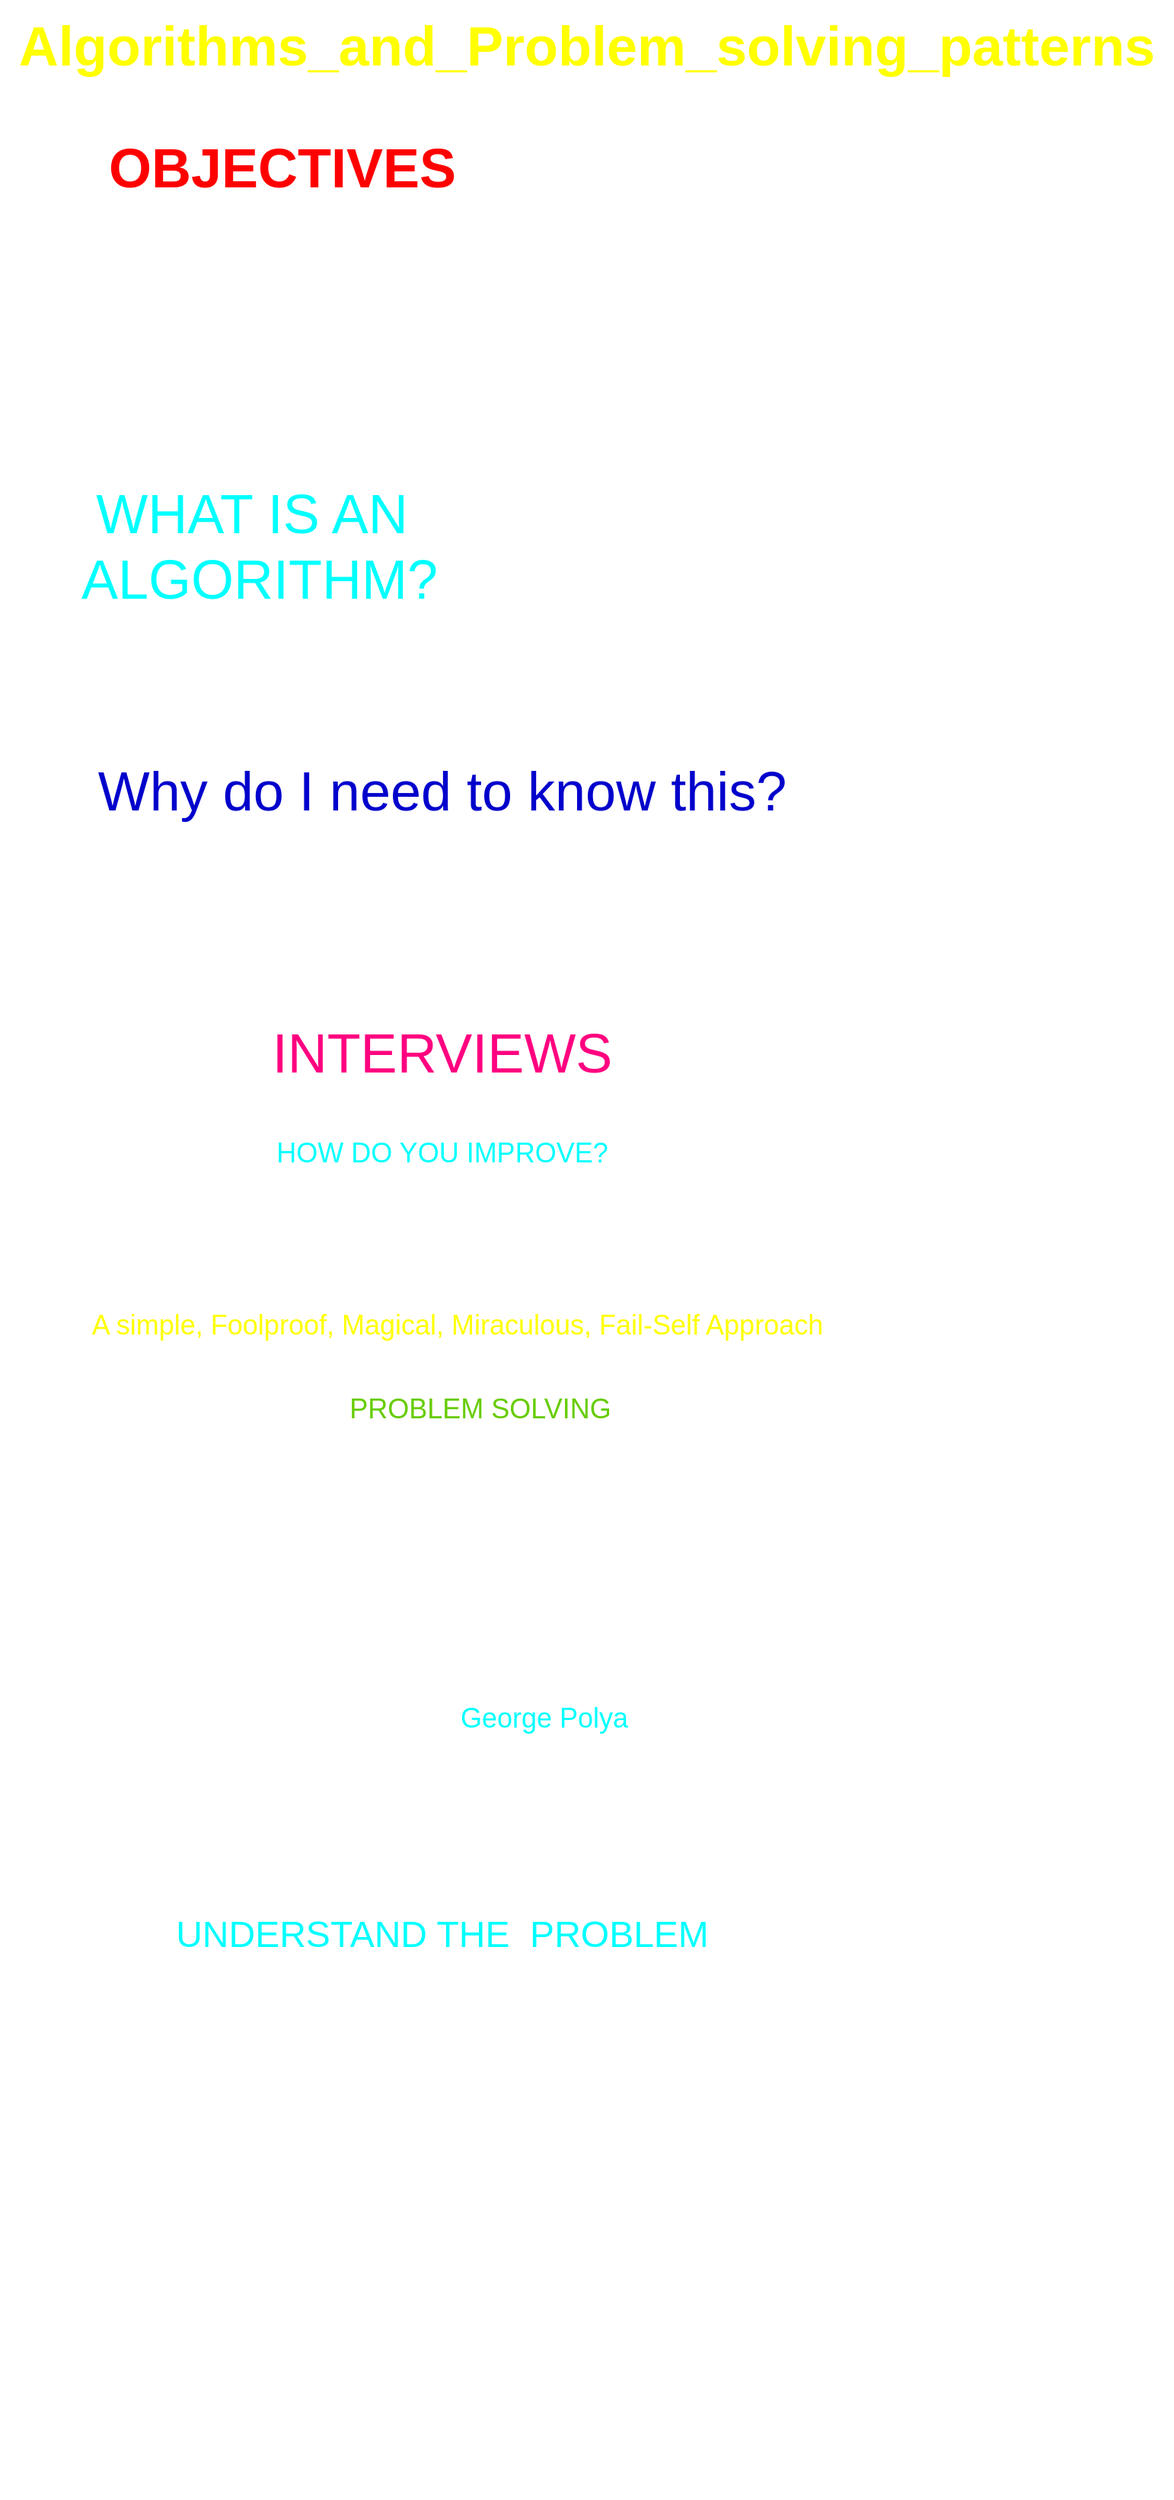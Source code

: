 <mxfile>
    <diagram id="SgA_qAOusEtsAZYRhVHF" name="Page-1">
        <mxGraphModel dx="849" dy="815" grid="1" gridSize="10" guides="1" tooltips="1" connect="1" arrows="1" fold="1" page="1" pageScale="1" pageWidth="850" pageHeight="1100" math="0" shadow="0">
            <root>
                <mxCell id="0"/>
                <mxCell id="1" parent="0"/>
                <mxCell id="2" value="&lt;font color=&quot;#ffff00&quot; style=&quot;font-size: 36px;&quot;&gt;&lt;b style=&quot;&quot;&gt;Algorithms_and_Problem_solving_patterns&lt;/b&gt;&lt;/font&gt;" style="text;html=1;align=center;verticalAlign=middle;resizable=0;points=[];autosize=1;strokeColor=none;fillColor=none;" vertex="1" parent="1">
                    <mxGeometry x="50" y="30" width="770" height="60" as="geometry"/>
                </mxCell>
                <mxCell id="3" value="&lt;font color=&quot;#ff0000&quot;&gt;&lt;b&gt;OBJECTIVES&lt;/b&gt;&lt;/font&gt;" style="text;html=1;align=center;verticalAlign=middle;resizable=0;points=[];autosize=1;strokeColor=none;fillColor=none;fontSize=36;fontColor=#FFFF00;" vertex="1" parent="1">
                    <mxGeometry x="110" y="110" width="250" height="60" as="geometry"/>
                </mxCell>
                <mxCell id="4" value="&lt;div style=&quot;text-align: left;&quot;&gt;&lt;span style=&quot;font-size: 18px; color: rgb(255, 255, 255); background-color: initial;&quot;&gt;--&amp;gt; Define what an algoriithm is&amp;nbsp;&lt;/span&gt;&lt;/div&gt;&lt;font style=&quot;font-size: 18px;&quot; color=&quot;#ffffff&quot;&gt;&lt;div style=&quot;text-align: left;&quot;&gt;&lt;span style=&quot;background-color: initial;&quot;&gt;--&amp;gt; Devise a plan to solve algorithms&lt;/span&gt;&lt;/div&gt;&lt;div style=&quot;text-align: left;&quot;&gt;&lt;span style=&quot;background-color: initial;&quot;&gt;--&amp;gt; Compare and contrast problem solving&lt;/span&gt;&lt;/div&gt;&lt;div style=&quot;text-align: left;&quot;&gt;&lt;span style=&quot;background-color: initial;&quot;&gt;patters including frequency counters, two&lt;/span&gt;&lt;/div&gt;&lt;div style=&quot;text-align: left;&quot;&gt;&lt;span style=&quot;background-color: initial;&quot;&gt;pointer problems and divide and conquer&lt;/span&gt;&lt;/div&gt;&lt;/font&gt;" style="text;html=1;align=center;verticalAlign=middle;resizable=0;points=[];autosize=1;strokeColor=none;fillColor=none;fontSize=36;fontColor=#FF0000;" vertex="1" parent="1">
                    <mxGeometry x="80" y="160" width="360" height="140" as="geometry"/>
                </mxCell>
                <mxCell id="5" value="&lt;font style=&quot;color: rgb(0, 255, 255); font-size: 36px;&quot;&gt;WHAT IS AN&amp;nbsp;&lt;br&gt;ALGORITHM?&lt;br&gt;&lt;/font&gt;A process or set of steps to&amp;nbsp;&lt;br&gt;accomplsh a certain task." style="text;html=1;align=center;verticalAlign=middle;resizable=0;points=[];autosize=1;strokeColor=none;fillColor=none;fontSize=18;fontColor=#FFFFFF;" vertex="1" parent="1">
                    <mxGeometry x="90" y="340" width="260" height="140" as="geometry"/>
                </mxCell>
                <mxCell id="6" value="&lt;font color=&quot;#0000cc&quot;&gt;Why do I need to know this?&lt;/font&gt;&lt;br&gt;&lt;font style=&quot;font-size: 18px;&quot;&gt;Almost everything that you do in programming involves&lt;br&gt;&lt;/font&gt;&lt;font style=&quot;font-size: 18px;&quot;&gt;some kind of algorithm!&lt;br&gt;&lt;/font&gt;&lt;font size=&quot;3&quot;&gt;It's&amp;nbsp; tha foundation for being a successful problem solving and developer Also..&lt;br&gt;&lt;/font&gt;&lt;font color=&quot;#ff0080&quot;&gt;INTERVIEWS&lt;/font&gt;" style="text;html=1;align=center;verticalAlign=middle;resizable=0;points=[];autosize=1;strokeColor=none;fillColor=none;fontSize=36;fontColor=#FFFFFF;" vertex="1" parent="1">
                    <mxGeometry x="50" y="520" width="580" height="230" as="geometry"/>
                </mxCell>
                <mxCell id="7" value="&lt;font color=&quot;#00ffff&quot;&gt;HOW DO YOU IMPROVE?&lt;/font&gt;&lt;br&gt;&lt;div style=&quot;text-align: left;&quot;&gt;&lt;br&gt;&lt;/div&gt;&lt;font color=&quot;#ffffff&quot;&gt;&lt;div style=&quot;text-align: left;&quot;&gt;&lt;span style=&quot;background-color: initial;&quot;&gt;1. Devise a plan for solving problems.&lt;/span&gt;&lt;/div&gt;&lt;div style=&quot;text-align: left;&quot;&gt;&lt;span style=&quot;background-color: initial;&quot;&gt;2. Master common problem solving patterns&lt;/span&gt;&lt;/div&gt;&lt;/font&gt;" style="text;html=1;align=center;verticalAlign=middle;resizable=0;points=[];autosize=1;strokeColor=none;fillColor=none;fontSize=18;fontColor=#FF0080;" vertex="1" parent="1">
                    <mxGeometry x="155" y="770" width="370" height="100" as="geometry"/>
                </mxCell>
                <mxCell id="8" value="&lt;font color=&quot;#ffff00&quot;&gt;A simple, Foolproof, Magical, Miraculous, Fail-Self Approach&lt;/font&gt;" style="text;html=1;align=center;verticalAlign=middle;resizable=0;points=[];autosize=1;strokeColor=none;fillColor=none;fontSize=18;fontColor=#FFFFFF;" vertex="1" parent="1">
                    <mxGeometry x="100" y="880" width="500" height="40" as="geometry"/>
                </mxCell>
                <mxCell id="9" value="&lt;font color=&quot;#66cc00&quot;&gt;PROBLEM SOLVING&lt;/font&gt;&lt;br&gt;&lt;font color=&quot;#ffffff&quot;&gt;&lt;br&gt;&lt;div style=&quot;text-align: left;&quot;&gt;&lt;span style=&quot;background-color: initial;&quot;&gt;--&amp;gt; Understand the problem&lt;/span&gt;&lt;/div&gt;&lt;div style=&quot;text-align: left;&quot;&gt;&lt;span style=&quot;background-color: initial;&quot;&gt;--&amp;gt; Explore Concrete Examples&lt;/span&gt;&lt;/div&gt;&lt;div style=&quot;text-align: left;&quot;&gt;&lt;span style=&quot;background-color: initial;&quot;&gt;--&amp;gt; Break it Down&lt;/span&gt;&lt;/div&gt;&lt;div style=&quot;text-align: left;&quot;&gt;&lt;span style=&quot;background-color: initial;&quot;&gt;--&amp;gt; Solve/Simplify&lt;/span&gt;&lt;/div&gt;&lt;div style=&quot;text-align: left;&quot;&gt;&lt;span style=&quot;background-color: initial;&quot;&gt;--&amp;gt; Look back and Refactor&lt;/span&gt;&lt;/div&gt;&lt;/font&gt;" style="text;html=1;align=center;verticalAlign=middle;resizable=0;points=[];autosize=1;strokeColor=none;fillColor=none;fontSize=18;fontColor=#FFFF00;" vertex="1" parent="1">
                    <mxGeometry x="230" y="940" width="270" height="160" as="geometry"/>
                </mxCell>
                <mxCell id="10" value="Note: many of these strategies are&lt;br&gt;adapted from &lt;font color=&quot;#00ffff&quot;&gt;George Polya&lt;/font&gt;, whose&amp;nbsp;&lt;br&gt;book How to solve It is a great&amp;nbsp;&lt;br&gt;reesource for anyone who wants to&amp;nbsp;&lt;br&gt;become a beeter problem solver" style="text;html=1;align=center;verticalAlign=middle;resizable=0;points=[];autosize=1;strokeColor=none;fillColor=none;fontSize=18;fontColor=#FFFFFF;" vertex="1" parent="1">
                    <mxGeometry x="230" y="1120" width="310" height="120" as="geometry"/>
                </mxCell>
                <mxCell id="11" value="&lt;font style=&quot;font-size: 24px;&quot;&gt;UNDERSTAND THE&amp;nbsp; PROBLEM&lt;/font&gt;" style="text;html=1;align=center;verticalAlign=middle;resizable=0;points=[];autosize=1;strokeColor=none;fillColor=none;fontSize=18;fontColor=#00FFFF;" vertex="1" parent="1">
                    <mxGeometry x="155" y="1280" width="370" height="40" as="geometry"/>
                </mxCell>
                <mxCell id="12" value="&lt;div style=&quot;text-align: left;&quot;&gt;&lt;span style=&quot;color: rgb(255, 255, 255); background-color: initial;&quot;&gt;1. Can i restate the problem in my own words?&lt;/span&gt;&lt;/div&gt;&lt;font color=&quot;#ffffff&quot;&gt;&lt;div style=&quot;text-align: left;&quot;&gt;&lt;span style=&quot;background-color: initial;&quot;&gt;2. What are the input that go into the problem?&lt;/span&gt;&lt;/div&gt;&lt;div style=&quot;text-align: left;&quot;&gt;&lt;span style=&quot;background-color: initial;&quot;&gt;3. what are outputs that should come from the&amp;nbsp;&lt;/span&gt;&lt;/div&gt;&lt;span style=&quot;white-space: pre;&quot;&gt;&lt;div style=&quot;text-align: left;&quot;&gt;&lt;span style=&quot;background-color: initial;&quot;&gt;&#9;&lt;/span&gt;&lt;span style=&quot;background-color: initial; white-space-collapse: collapse;&quot;&gt;solution to the problem?&lt;/span&gt;&lt;/div&gt;&lt;/span&gt;&lt;div style=&quot;text-align: left;&quot;&gt;&lt;span style=&quot;background-color: initial;&quot;&gt;4. Can the outputs be determined from the inputs? In&amp;nbsp;&lt;/span&gt;&lt;/div&gt;&lt;span style=&quot;white-space: pre;&quot;&gt;&lt;div style=&quot;text-align: left;&quot;&gt;&lt;span style=&quot;background-color: initial;&quot;&gt;&#9;&lt;/span&gt;&lt;span style=&quot;background-color: initial; white-space-collapse: collapse;&quot;&gt;other words, do I have enough information to solve the&amp;nbsp;&lt;/span&gt;&lt;/div&gt;&lt;/span&gt;&lt;span style=&quot;white-space: pre;&quot;&gt;&lt;div style=&quot;text-align: left;&quot;&gt;&lt;span style=&quot;background-color: initial;&quot;&gt;&#9;&lt;/span&gt;&lt;span style=&quot;background-color: initial; white-space-collapse: collapse;&quot;&gt;problem? (You may not be able to answer this question&lt;/span&gt;&lt;/div&gt;&lt;/span&gt;&lt;span style=&quot;white-space: pre;&quot;&gt;&lt;div style=&quot;text-align: left;&quot;&gt;&lt;span style=&quot;background-color: initial;&quot;&gt;&#9;&lt;/span&gt;&lt;span style=&quot;background-color: initial; white-space-collapse: collapse;&quot;&gt;until&amp;nbsp; you set about solving the problem. That's okay; it's&lt;/span&gt;&lt;/div&gt;&lt;/span&gt;&lt;span style=&quot;white-space: pre;&quot;&gt;&lt;div style=&quot;text-align: left;&quot;&gt;&lt;span style=&quot;background-color: initial;&quot;&gt;&#9;&lt;/span&gt;&lt;span style=&quot;background-color: initial; white-space-collapse: collapse;&quot;&gt;still worth considering the question at this early stage.)&lt;/span&gt;&lt;/div&gt;&lt;/span&gt;&lt;div style=&quot;text-align: left;&quot;&gt;&lt;span style=&quot;background-color: initial;&quot;&gt;5. How should II&amp;nbsp; lable the&amp;nbsp; important pieces of data that are&amp;nbsp;&lt;/span&gt;&lt;/div&gt;&lt;span style=&quot;white-space: pre;&quot;&gt;&lt;div style=&quot;text-align: left;&quot;&gt;&lt;span style=&quot;background-color: initial;&quot;&gt;&#9;&lt;/span&gt;&lt;span style=&quot;background-color: initial; white-space-collapse: collapse;&quot;&gt;a part of the problem?&lt;/span&gt;&lt;/div&gt;&lt;/span&gt;&lt;/font&gt;" style="text;html=1;align=center;verticalAlign=middle;resizable=0;points=[];autosize=1;strokeColor=none;fillColor=none;fontSize=24;fontColor=#00FFFF;" vertex="1" parent="1">
                    <mxGeometry x="100" y="1340" width="670" height="330" as="geometry"/>
                </mxCell>
            </root>
        </mxGraphModel>
    </diagram>
</mxfile>